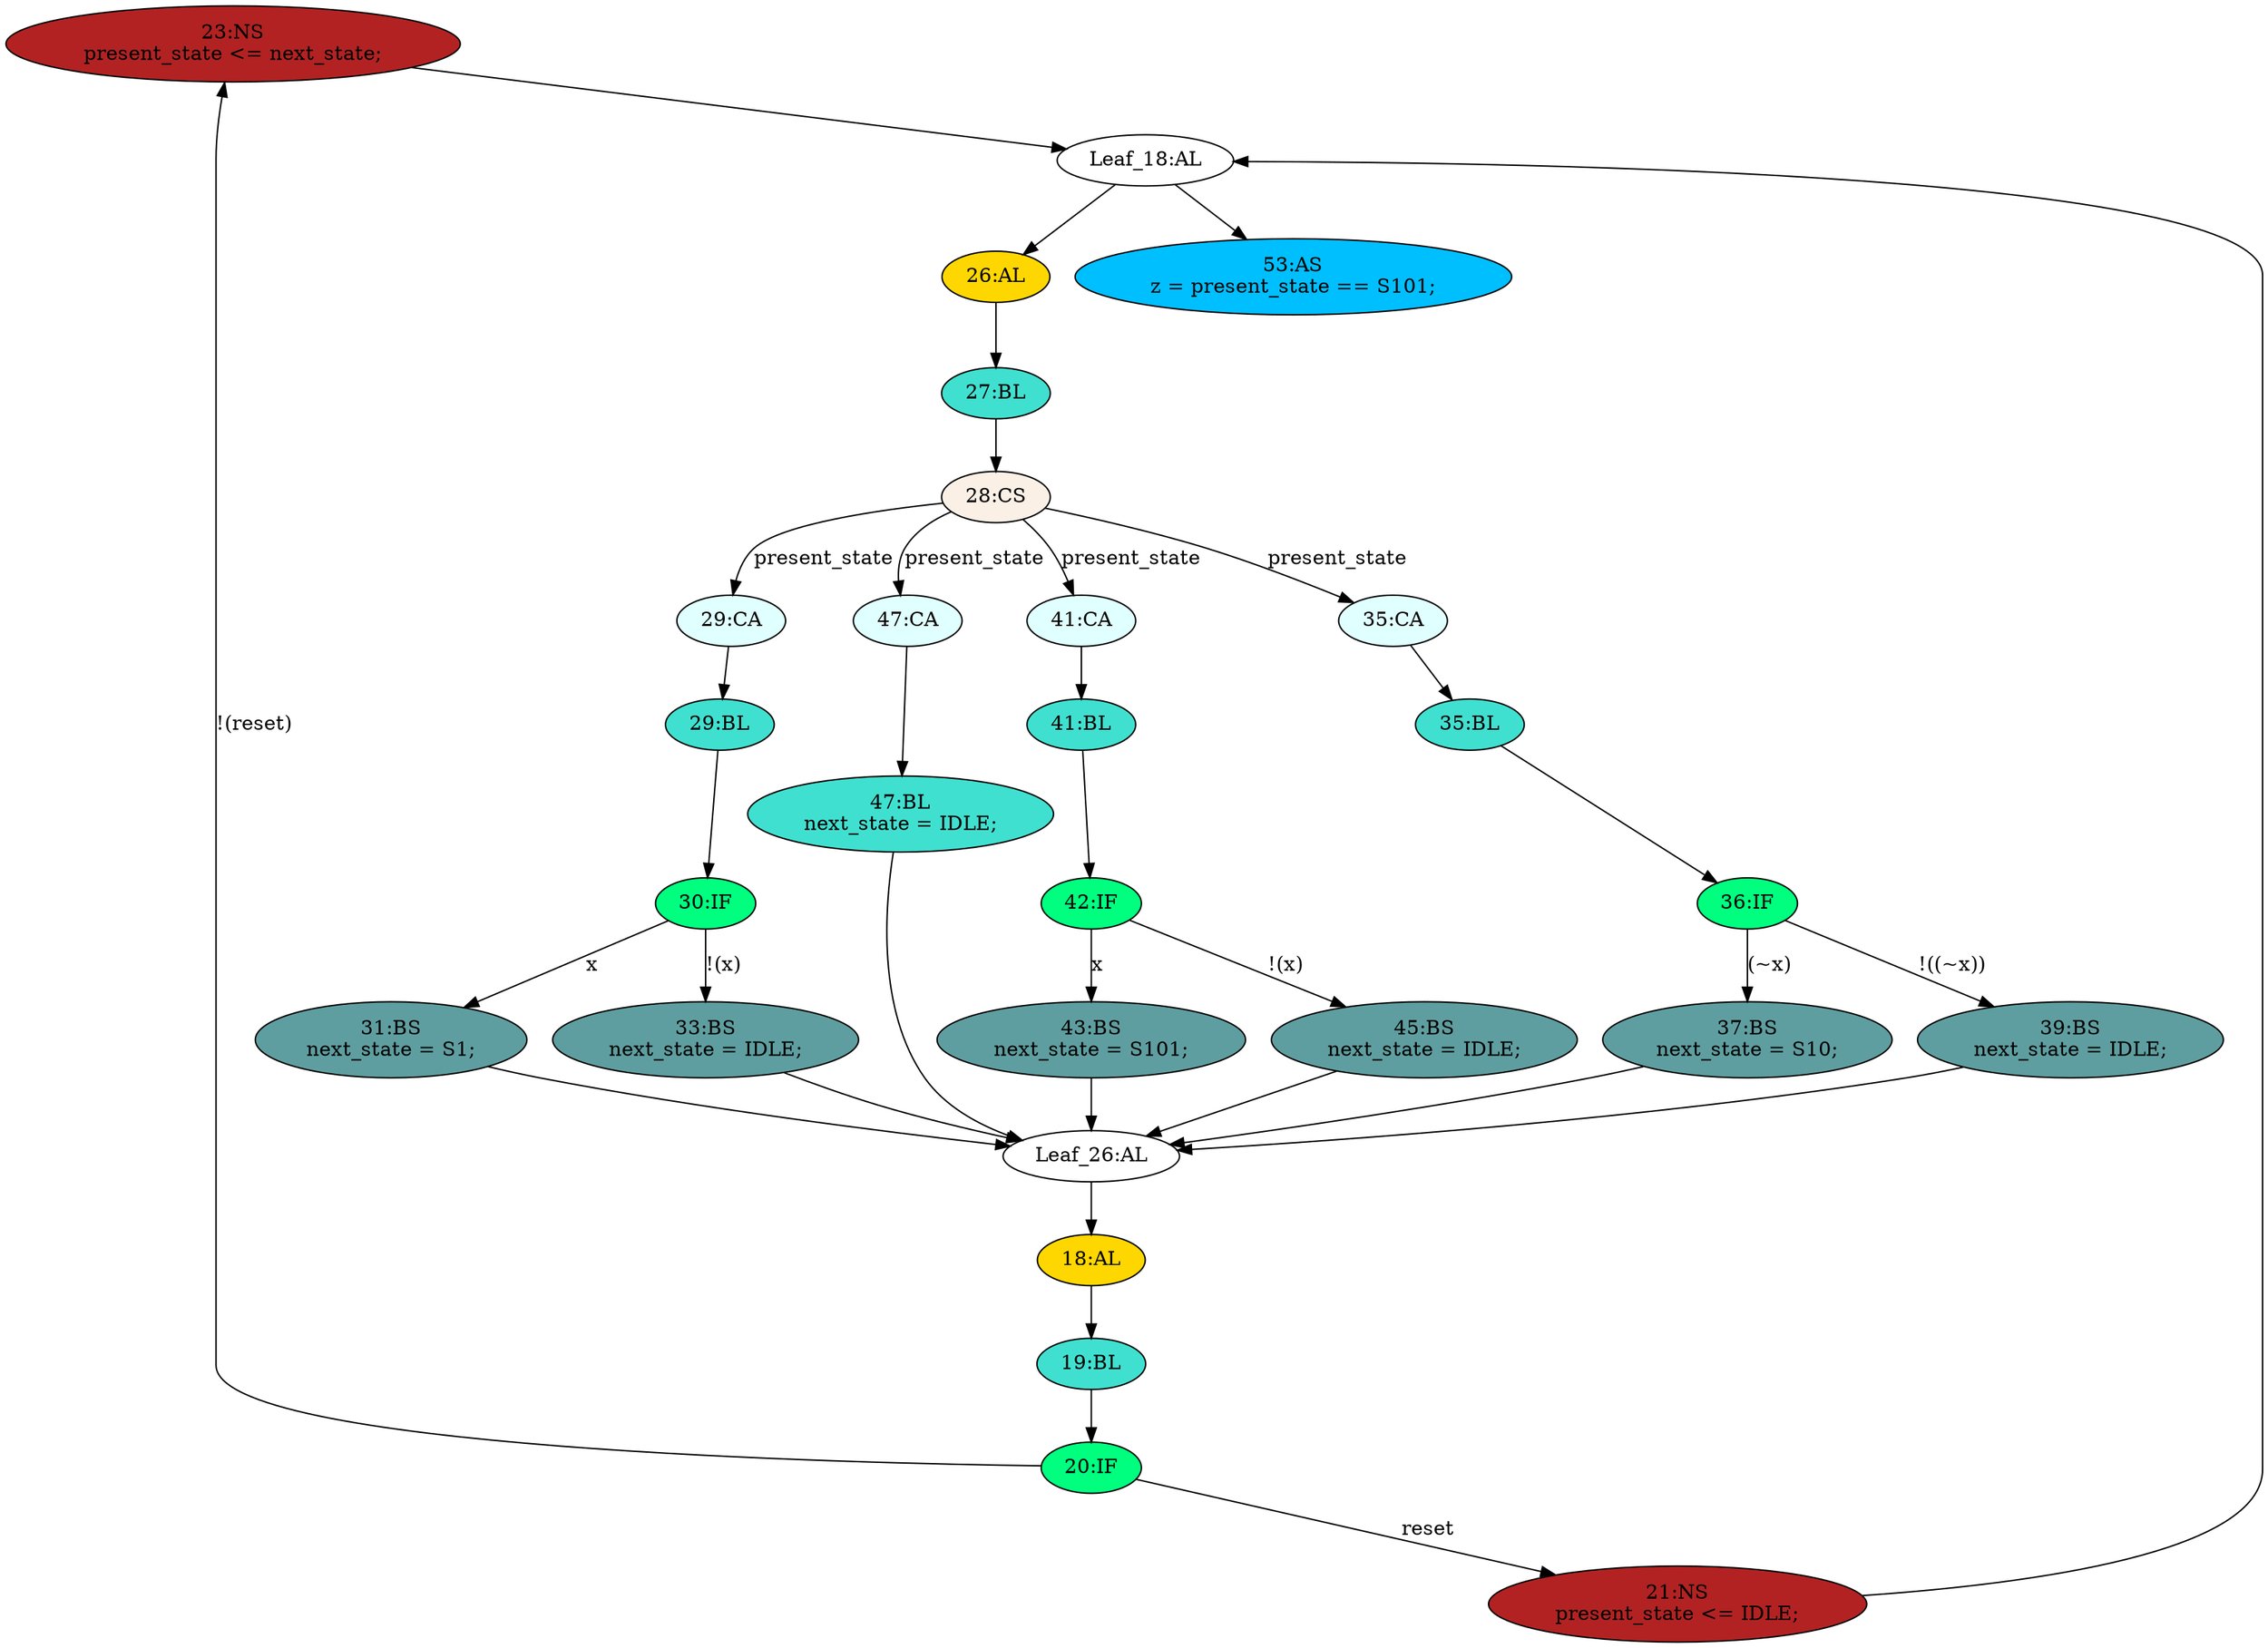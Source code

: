 strict digraph "compose( ,  )" {
	node [label="\N"];
	"23:NS"	[ast="<pyverilog.vparser.ast.NonblockingSubstitution object at 0x7f0676531650>",
		fillcolor=firebrick,
		label="23:NS
present_state <= next_state;",
		statements="[<pyverilog.vparser.ast.NonblockingSubstitution object at 0x7f0676531650>]",
		style=filled,
		typ=NonblockingSubstitution];
	"Leaf_18:AL"	[def_var="['present_state']",
		label="Leaf_18:AL"];
	"23:NS" -> "Leaf_18:AL"	[cond="[]",
		lineno=None];
	"53:AS"	[ast="<pyverilog.vparser.ast.Assign object at 0x7f0676198710>",
		def_var="['z']",
		fillcolor=deepskyblue,
		label="53:AS
z = present_state == S101;",
		statements="[]",
		style=filled,
		typ=Assign,
		use_var="['present_state']"];
	"Leaf_18:AL" -> "53:AS";
	"26:AL"	[ast="<pyverilog.vparser.ast.Always object at 0x7f0676526650>",
		clk_sens=False,
		fillcolor=gold,
		label="26:AL",
		sens="['present_state', 'x']",
		statements="[]",
		style=filled,
		typ=Always,
		use_var="['x', 'present_state']"];
	"Leaf_18:AL" -> "26:AL";
	"42:IF"	[ast="<pyverilog.vparser.ast.IfStatement object at 0x7f06761984d0>",
		fillcolor=springgreen,
		label="42:IF",
		statements="[]",
		style=filled,
		typ=IfStatement];
	"45:BS"	[ast="<pyverilog.vparser.ast.BlockingSubstitution object at 0x7f0676198950>",
		fillcolor=cadetblue,
		label="45:BS
next_state = IDLE;",
		statements="[<pyverilog.vparser.ast.BlockingSubstitution object at 0x7f0676198950>]",
		style=filled,
		typ=BlockingSubstitution];
	"42:IF" -> "45:BS"	[cond="['x']",
		label="!(x)",
		lineno=42];
	"43:BS"	[ast="<pyverilog.vparser.ast.BlockingSubstitution object at 0x7f0676198990>",
		fillcolor=cadetblue,
		label="43:BS
next_state = S101;",
		statements="[<pyverilog.vparser.ast.BlockingSubstitution object at 0x7f0676198990>]",
		style=filled,
		typ=BlockingSubstitution];
	"42:IF" -> "43:BS"	[cond="['x']",
		label=x,
		lineno=42];
	"47:CA"	[ast="<pyverilog.vparser.ast.Case object at 0x7f0676198290>",
		fillcolor=lightcyan,
		label="47:CA",
		statements="[]",
		style=filled,
		typ=Case];
	"47:BL"	[ast="<pyverilog.vparser.ast.Block object at 0x7f0676198a90>",
		fillcolor=turquoise,
		label="47:BL
next_state = IDLE;",
		statements="[<pyverilog.vparser.ast.BlockingSubstitution object at 0x7f0676198ad0>]",
		style=filled,
		typ=Block];
	"47:CA" -> "47:BL"	[cond="[]",
		lineno=None];
	"Leaf_26:AL"	[def_var="['next_state']",
		label="Leaf_26:AL"];
	"45:BS" -> "Leaf_26:AL"	[cond="[]",
		lineno=None];
	"41:CA"	[ast="<pyverilog.vparser.ast.Case object at 0x7f0676198310>",
		fillcolor=lightcyan,
		label="41:CA",
		statements="[]",
		style=filled,
		typ=Case];
	"41:BL"	[ast="<pyverilog.vparser.ast.Block object at 0x7f0676198cd0>",
		fillcolor=turquoise,
		label="41:BL",
		statements="[]",
		style=filled,
		typ=Block];
	"41:CA" -> "41:BL"	[cond="[]",
		lineno=None];
	"31:BS"	[ast="<pyverilog.vparser.ast.BlockingSubstitution object at 0x7f0676941610>",
		fillcolor=cadetblue,
		label="31:BS
next_state = S1;",
		statements="[<pyverilog.vparser.ast.BlockingSubstitution object at 0x7f0676941610>]",
		style=filled,
		typ=BlockingSubstitution];
	"31:BS" -> "Leaf_26:AL"	[cond="[]",
		lineno=None];
	"30:IF"	[ast="<pyverilog.vparser.ast.IfStatement object at 0x7f0676526550>",
		fillcolor=springgreen,
		label="30:IF",
		statements="[]",
		style=filled,
		typ=IfStatement];
	"30:IF" -> "31:BS"	[cond="['x']",
		label=x,
		lineno=30];
	"33:BS"	[ast="<pyverilog.vparser.ast.BlockingSubstitution object at 0x7f06765aa250>",
		fillcolor=cadetblue,
		label="33:BS
next_state = IDLE;",
		statements="[<pyverilog.vparser.ast.BlockingSubstitution object at 0x7f06765aa250>]",
		style=filled,
		typ=BlockingSubstitution];
	"30:IF" -> "33:BS"	[cond="['x']",
		label="!(x)",
		lineno=30];
	"43:BS" -> "Leaf_26:AL"	[cond="[]",
		lineno=None];
	"35:CA"	[ast="<pyverilog.vparser.ast.Case object at 0x7f06765aa310>",
		fillcolor=lightcyan,
		label="35:CA",
		statements="[]",
		style=filled,
		typ=Case];
	"35:BL"	[ast="<pyverilog.vparser.ast.Block object at 0x7f06765aa190>",
		fillcolor=turquoise,
		label="35:BL",
		statements="[]",
		style=filled,
		typ=Block];
	"35:CA" -> "35:BL"	[cond="[]",
		lineno=None];
	"20:IF"	[ast="<pyverilog.vparser.ast.IfStatement object at 0x7f0676531150>",
		fillcolor=springgreen,
		label="20:IF",
		statements="[]",
		style=filled,
		typ=IfStatement];
	"20:IF" -> "23:NS"	[cond="['reset']",
		label="!(reset)",
		lineno=20];
	"21:NS"	[ast="<pyverilog.vparser.ast.NonblockingSubstitution object at 0x7f06764cecd0>",
		fillcolor=firebrick,
		label="21:NS
present_state <= IDLE;",
		statements="[<pyverilog.vparser.ast.NonblockingSubstitution object at 0x7f06764cecd0>]",
		style=filled,
		typ=NonblockingSubstitution];
	"20:IF" -> "21:NS"	[cond="['reset']",
		label=reset,
		lineno=20];
	"29:BL"	[ast="<pyverilog.vparser.ast.Block object at 0x7f0676526150>",
		fillcolor=turquoise,
		label="29:BL",
		statements="[]",
		style=filled,
		typ=Block];
	"29:BL" -> "30:IF"	[cond="[]",
		lineno=None];
	"36:IF"	[ast="<pyverilog.vparser.ast.IfStatement object at 0x7f0676546550>",
		fillcolor=springgreen,
		label="36:IF",
		statements="[]",
		style=filled,
		typ=IfStatement];
	"37:BS"	[ast="<pyverilog.vparser.ast.BlockingSubstitution object at 0x7f0677da8ad0>",
		fillcolor=cadetblue,
		label="37:BS
next_state = S10;",
		statements="[<pyverilog.vparser.ast.BlockingSubstitution object at 0x7f0677da8ad0>]",
		style=filled,
		typ=BlockingSubstitution];
	"36:IF" -> "37:BS"	[cond="['x']",
		label="(~x)",
		lineno=36];
	"39:BS"	[ast="<pyverilog.vparser.ast.BlockingSubstitution object at 0x7f0676198d10>",
		fillcolor=cadetblue,
		label="39:BS
next_state = IDLE;",
		statements="[<pyverilog.vparser.ast.BlockingSubstitution object at 0x7f0676198d10>]",
		style=filled,
		typ=BlockingSubstitution];
	"36:IF" -> "39:BS"	[cond="['x']",
		label="!((~x))",
		lineno=36];
	"47:BL" -> "Leaf_26:AL"	[cond="[]",
		lineno=None];
	"27:BL"	[ast="<pyverilog.vparser.ast.Block object at 0x7f0676526e90>",
		fillcolor=turquoise,
		label="27:BL",
		statements="[]",
		style=filled,
		typ=Block];
	"28:CS"	[ast="<pyverilog.vparser.ast.CaseStatement object at 0x7f0676198f10>",
		fillcolor=linen,
		label="28:CS",
		statements="[]",
		style=filled,
		typ=CaseStatement];
	"27:BL" -> "28:CS"	[cond="[]",
		lineno=None];
	"19:BL"	[ast="<pyverilog.vparser.ast.Block object at 0x7f0676523210>",
		fillcolor=turquoise,
		label="19:BL",
		statements="[]",
		style=filled,
		typ=Block];
	"19:BL" -> "20:IF"	[cond="[]",
		lineno=None];
	"41:BL" -> "42:IF"	[cond="[]",
		lineno=None];
	"18:AL"	[ast="<pyverilog.vparser.ast.Always object at 0x7f0676523e10>",
		clk_sens=True,
		fillcolor=gold,
		label="18:AL",
		sens="['clk']",
		statements="[]",
		style=filled,
		typ=Always,
		use_var="['reset', 'next_state']"];
	"18:AL" -> "19:BL"	[cond="[]",
		lineno=None];
	"37:BS" -> "Leaf_26:AL"	[cond="[]",
		lineno=None];
	"35:BL" -> "36:IF"	[cond="[]",
		lineno=None];
	"26:AL" -> "27:BL"	[cond="[]",
		lineno=None];
	"Leaf_26:AL" -> "18:AL";
	"33:BS" -> "Leaf_26:AL"	[cond="[]",
		lineno=None];
	"28:CS" -> "47:CA"	[cond="['present_state']",
		label=present_state,
		lineno=28];
	"28:CS" -> "41:CA"	[cond="['present_state']",
		label=present_state,
		lineno=28];
	"28:CS" -> "35:CA"	[cond="['present_state']",
		label=present_state,
		lineno=28];
	"29:CA"	[ast="<pyverilog.vparser.ast.Case object at 0x7f0676526750>",
		fillcolor=lightcyan,
		label="29:CA",
		statements="[]",
		style=filled,
		typ=Case];
	"28:CS" -> "29:CA"	[cond="['present_state']",
		label=present_state,
		lineno=28];
	"39:BS" -> "Leaf_26:AL"	[cond="[]",
		lineno=None];
	"29:CA" -> "29:BL"	[cond="[]",
		lineno=None];
	"21:NS" -> "Leaf_18:AL"	[cond="[]",
		lineno=None];
}
